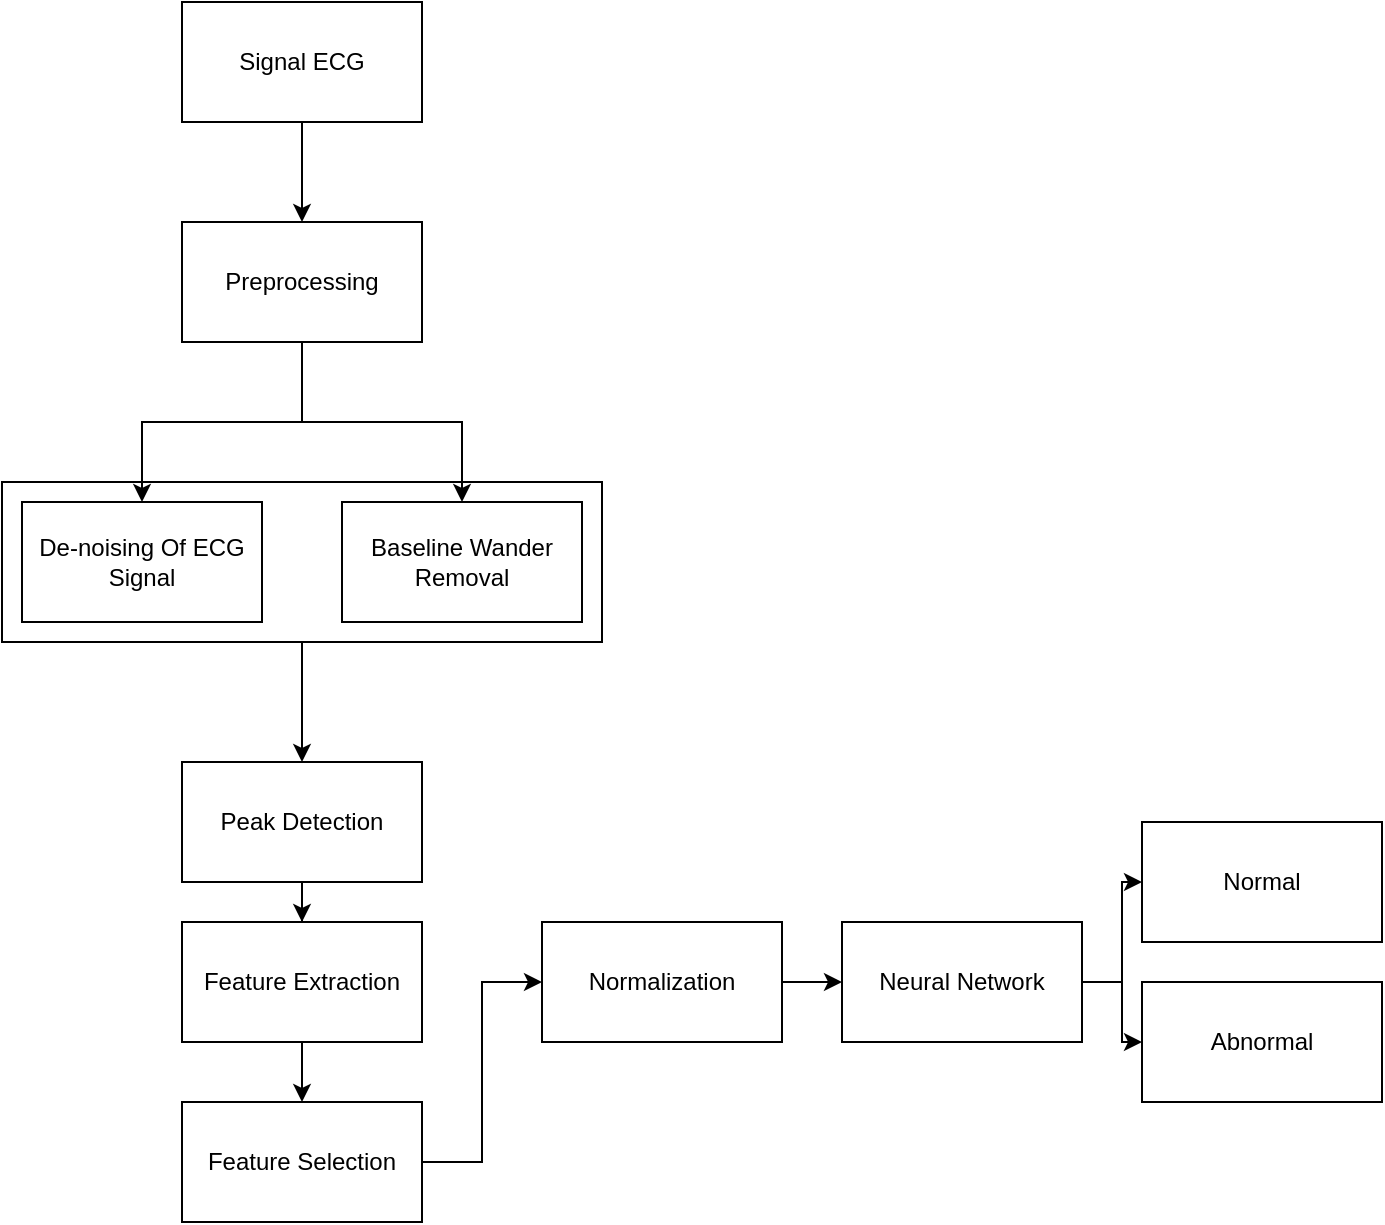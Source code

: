 <mxfile version="20.4.1" type="github">
  <diagram id="Kc_GhLXmPoFO8ChvvAT-" name="Page-1">
    <mxGraphModel dx="2272" dy="772" grid="1" gridSize="10" guides="1" tooltips="1" connect="1" arrows="1" fold="1" page="1" pageScale="1" pageWidth="850" pageHeight="1100" math="0" shadow="0">
      <root>
        <mxCell id="0" />
        <mxCell id="1" parent="0" />
        <mxCell id="aI3spv1SCuKMzm4PNQgp-17" style="edgeStyle=orthogonalEdgeStyle;rounded=0;orthogonalLoop=1;jettySize=auto;html=1;entryX=0.5;entryY=0;entryDx=0;entryDy=0;" edge="1" parent="1" source="aI3spv1SCuKMzm4PNQgp-16" target="aI3spv1SCuKMzm4PNQgp-5">
          <mxGeometry relative="1" as="geometry" />
        </mxCell>
        <mxCell id="aI3spv1SCuKMzm4PNQgp-16" value="" style="rounded=0;whiteSpace=wrap;html=1;" vertex="1" parent="1">
          <mxGeometry x="-50" y="280" width="300" height="80" as="geometry" />
        </mxCell>
        <mxCell id="aI3spv1SCuKMzm4PNQgp-13" style="edgeStyle=orthogonalEdgeStyle;rounded=0;orthogonalLoop=1;jettySize=auto;html=1;entryX=0.5;entryY=0;entryDx=0;entryDy=0;" edge="1" parent="1" source="aI3spv1SCuKMzm4PNQgp-1" target="aI3spv1SCuKMzm4PNQgp-2">
          <mxGeometry relative="1" as="geometry" />
        </mxCell>
        <mxCell id="aI3spv1SCuKMzm4PNQgp-1" value="Signal ECG" style="rounded=0;whiteSpace=wrap;html=1;" vertex="1" parent="1">
          <mxGeometry x="40" y="40" width="120" height="60" as="geometry" />
        </mxCell>
        <mxCell id="aI3spv1SCuKMzm4PNQgp-14" style="edgeStyle=orthogonalEdgeStyle;rounded=0;orthogonalLoop=1;jettySize=auto;html=1;entryX=0.5;entryY=0;entryDx=0;entryDy=0;" edge="1" parent="1" source="aI3spv1SCuKMzm4PNQgp-2" target="aI3spv1SCuKMzm4PNQgp-3">
          <mxGeometry relative="1" as="geometry" />
        </mxCell>
        <mxCell id="aI3spv1SCuKMzm4PNQgp-15" style="edgeStyle=orthogonalEdgeStyle;rounded=0;orthogonalLoop=1;jettySize=auto;html=1;entryX=0.5;entryY=0;entryDx=0;entryDy=0;" edge="1" parent="1" source="aI3spv1SCuKMzm4PNQgp-2" target="aI3spv1SCuKMzm4PNQgp-4">
          <mxGeometry relative="1" as="geometry" />
        </mxCell>
        <mxCell id="aI3spv1SCuKMzm4PNQgp-2" value="Preprocessing" style="rounded=0;whiteSpace=wrap;html=1;" vertex="1" parent="1">
          <mxGeometry x="40" y="150" width="120" height="60" as="geometry" />
        </mxCell>
        <mxCell id="aI3spv1SCuKMzm4PNQgp-4" value="Baseline Wander Removal" style="rounded=0;whiteSpace=wrap;html=1;" vertex="1" parent="1">
          <mxGeometry x="120" y="290" width="120" height="60" as="geometry" />
        </mxCell>
        <mxCell id="aI3spv1SCuKMzm4PNQgp-3" value="De-noising Of ECG Signal" style="rounded=0;whiteSpace=wrap;html=1;" vertex="1" parent="1">
          <mxGeometry x="-40" y="290" width="120" height="60" as="geometry" />
        </mxCell>
        <mxCell id="aI3spv1SCuKMzm4PNQgp-18" style="edgeStyle=orthogonalEdgeStyle;rounded=0;orthogonalLoop=1;jettySize=auto;html=1;" edge="1" parent="1" source="aI3spv1SCuKMzm4PNQgp-5" target="aI3spv1SCuKMzm4PNQgp-6">
          <mxGeometry relative="1" as="geometry" />
        </mxCell>
        <mxCell id="aI3spv1SCuKMzm4PNQgp-5" value="Peak Detection" style="rounded=0;whiteSpace=wrap;html=1;" vertex="1" parent="1">
          <mxGeometry x="40" y="420" width="120" height="60" as="geometry" />
        </mxCell>
        <mxCell id="aI3spv1SCuKMzm4PNQgp-19" style="edgeStyle=orthogonalEdgeStyle;rounded=0;orthogonalLoop=1;jettySize=auto;html=1;" edge="1" parent="1" source="aI3spv1SCuKMzm4PNQgp-6" target="aI3spv1SCuKMzm4PNQgp-7">
          <mxGeometry relative="1" as="geometry" />
        </mxCell>
        <mxCell id="aI3spv1SCuKMzm4PNQgp-6" value="Feature Extraction" style="rounded=0;whiteSpace=wrap;html=1;" vertex="1" parent="1">
          <mxGeometry x="40" y="500" width="120" height="60" as="geometry" />
        </mxCell>
        <mxCell id="aI3spv1SCuKMzm4PNQgp-20" style="edgeStyle=orthogonalEdgeStyle;rounded=0;orthogonalLoop=1;jettySize=auto;html=1;entryX=0;entryY=0.5;entryDx=0;entryDy=0;" edge="1" parent="1" source="aI3spv1SCuKMzm4PNQgp-7" target="aI3spv1SCuKMzm4PNQgp-8">
          <mxGeometry relative="1" as="geometry" />
        </mxCell>
        <mxCell id="aI3spv1SCuKMzm4PNQgp-7" value="Feature Selection" style="rounded=0;whiteSpace=wrap;html=1;" vertex="1" parent="1">
          <mxGeometry x="40" y="590" width="120" height="60" as="geometry" />
        </mxCell>
        <mxCell id="aI3spv1SCuKMzm4PNQgp-21" style="edgeStyle=orthogonalEdgeStyle;rounded=0;orthogonalLoop=1;jettySize=auto;html=1;entryX=0;entryY=0.5;entryDx=0;entryDy=0;" edge="1" parent="1" source="aI3spv1SCuKMzm4PNQgp-8" target="aI3spv1SCuKMzm4PNQgp-9">
          <mxGeometry relative="1" as="geometry" />
        </mxCell>
        <mxCell id="aI3spv1SCuKMzm4PNQgp-8" value="Normalization" style="rounded=0;whiteSpace=wrap;html=1;" vertex="1" parent="1">
          <mxGeometry x="220" y="500" width="120" height="60" as="geometry" />
        </mxCell>
        <mxCell id="aI3spv1SCuKMzm4PNQgp-22" style="edgeStyle=orthogonalEdgeStyle;rounded=0;orthogonalLoop=1;jettySize=auto;html=1;entryX=0;entryY=0.5;entryDx=0;entryDy=0;" edge="1" parent="1" source="aI3spv1SCuKMzm4PNQgp-9" target="aI3spv1SCuKMzm4PNQgp-10">
          <mxGeometry relative="1" as="geometry" />
        </mxCell>
        <mxCell id="aI3spv1SCuKMzm4PNQgp-23" style="edgeStyle=orthogonalEdgeStyle;rounded=0;orthogonalLoop=1;jettySize=auto;html=1;entryX=0;entryY=0.5;entryDx=0;entryDy=0;" edge="1" parent="1" source="aI3spv1SCuKMzm4PNQgp-9" target="aI3spv1SCuKMzm4PNQgp-11">
          <mxGeometry relative="1" as="geometry" />
        </mxCell>
        <mxCell id="aI3spv1SCuKMzm4PNQgp-9" value="Neural Network" style="rounded=0;whiteSpace=wrap;html=1;" vertex="1" parent="1">
          <mxGeometry x="370" y="500" width="120" height="60" as="geometry" />
        </mxCell>
        <mxCell id="aI3spv1SCuKMzm4PNQgp-10" value="Normal" style="rounded=0;whiteSpace=wrap;html=1;" vertex="1" parent="1">
          <mxGeometry x="520" y="450" width="120" height="60" as="geometry" />
        </mxCell>
        <mxCell id="aI3spv1SCuKMzm4PNQgp-11" value="Abnormal" style="rounded=0;whiteSpace=wrap;html=1;" vertex="1" parent="1">
          <mxGeometry x="520" y="530" width="120" height="60" as="geometry" />
        </mxCell>
      </root>
    </mxGraphModel>
  </diagram>
</mxfile>
